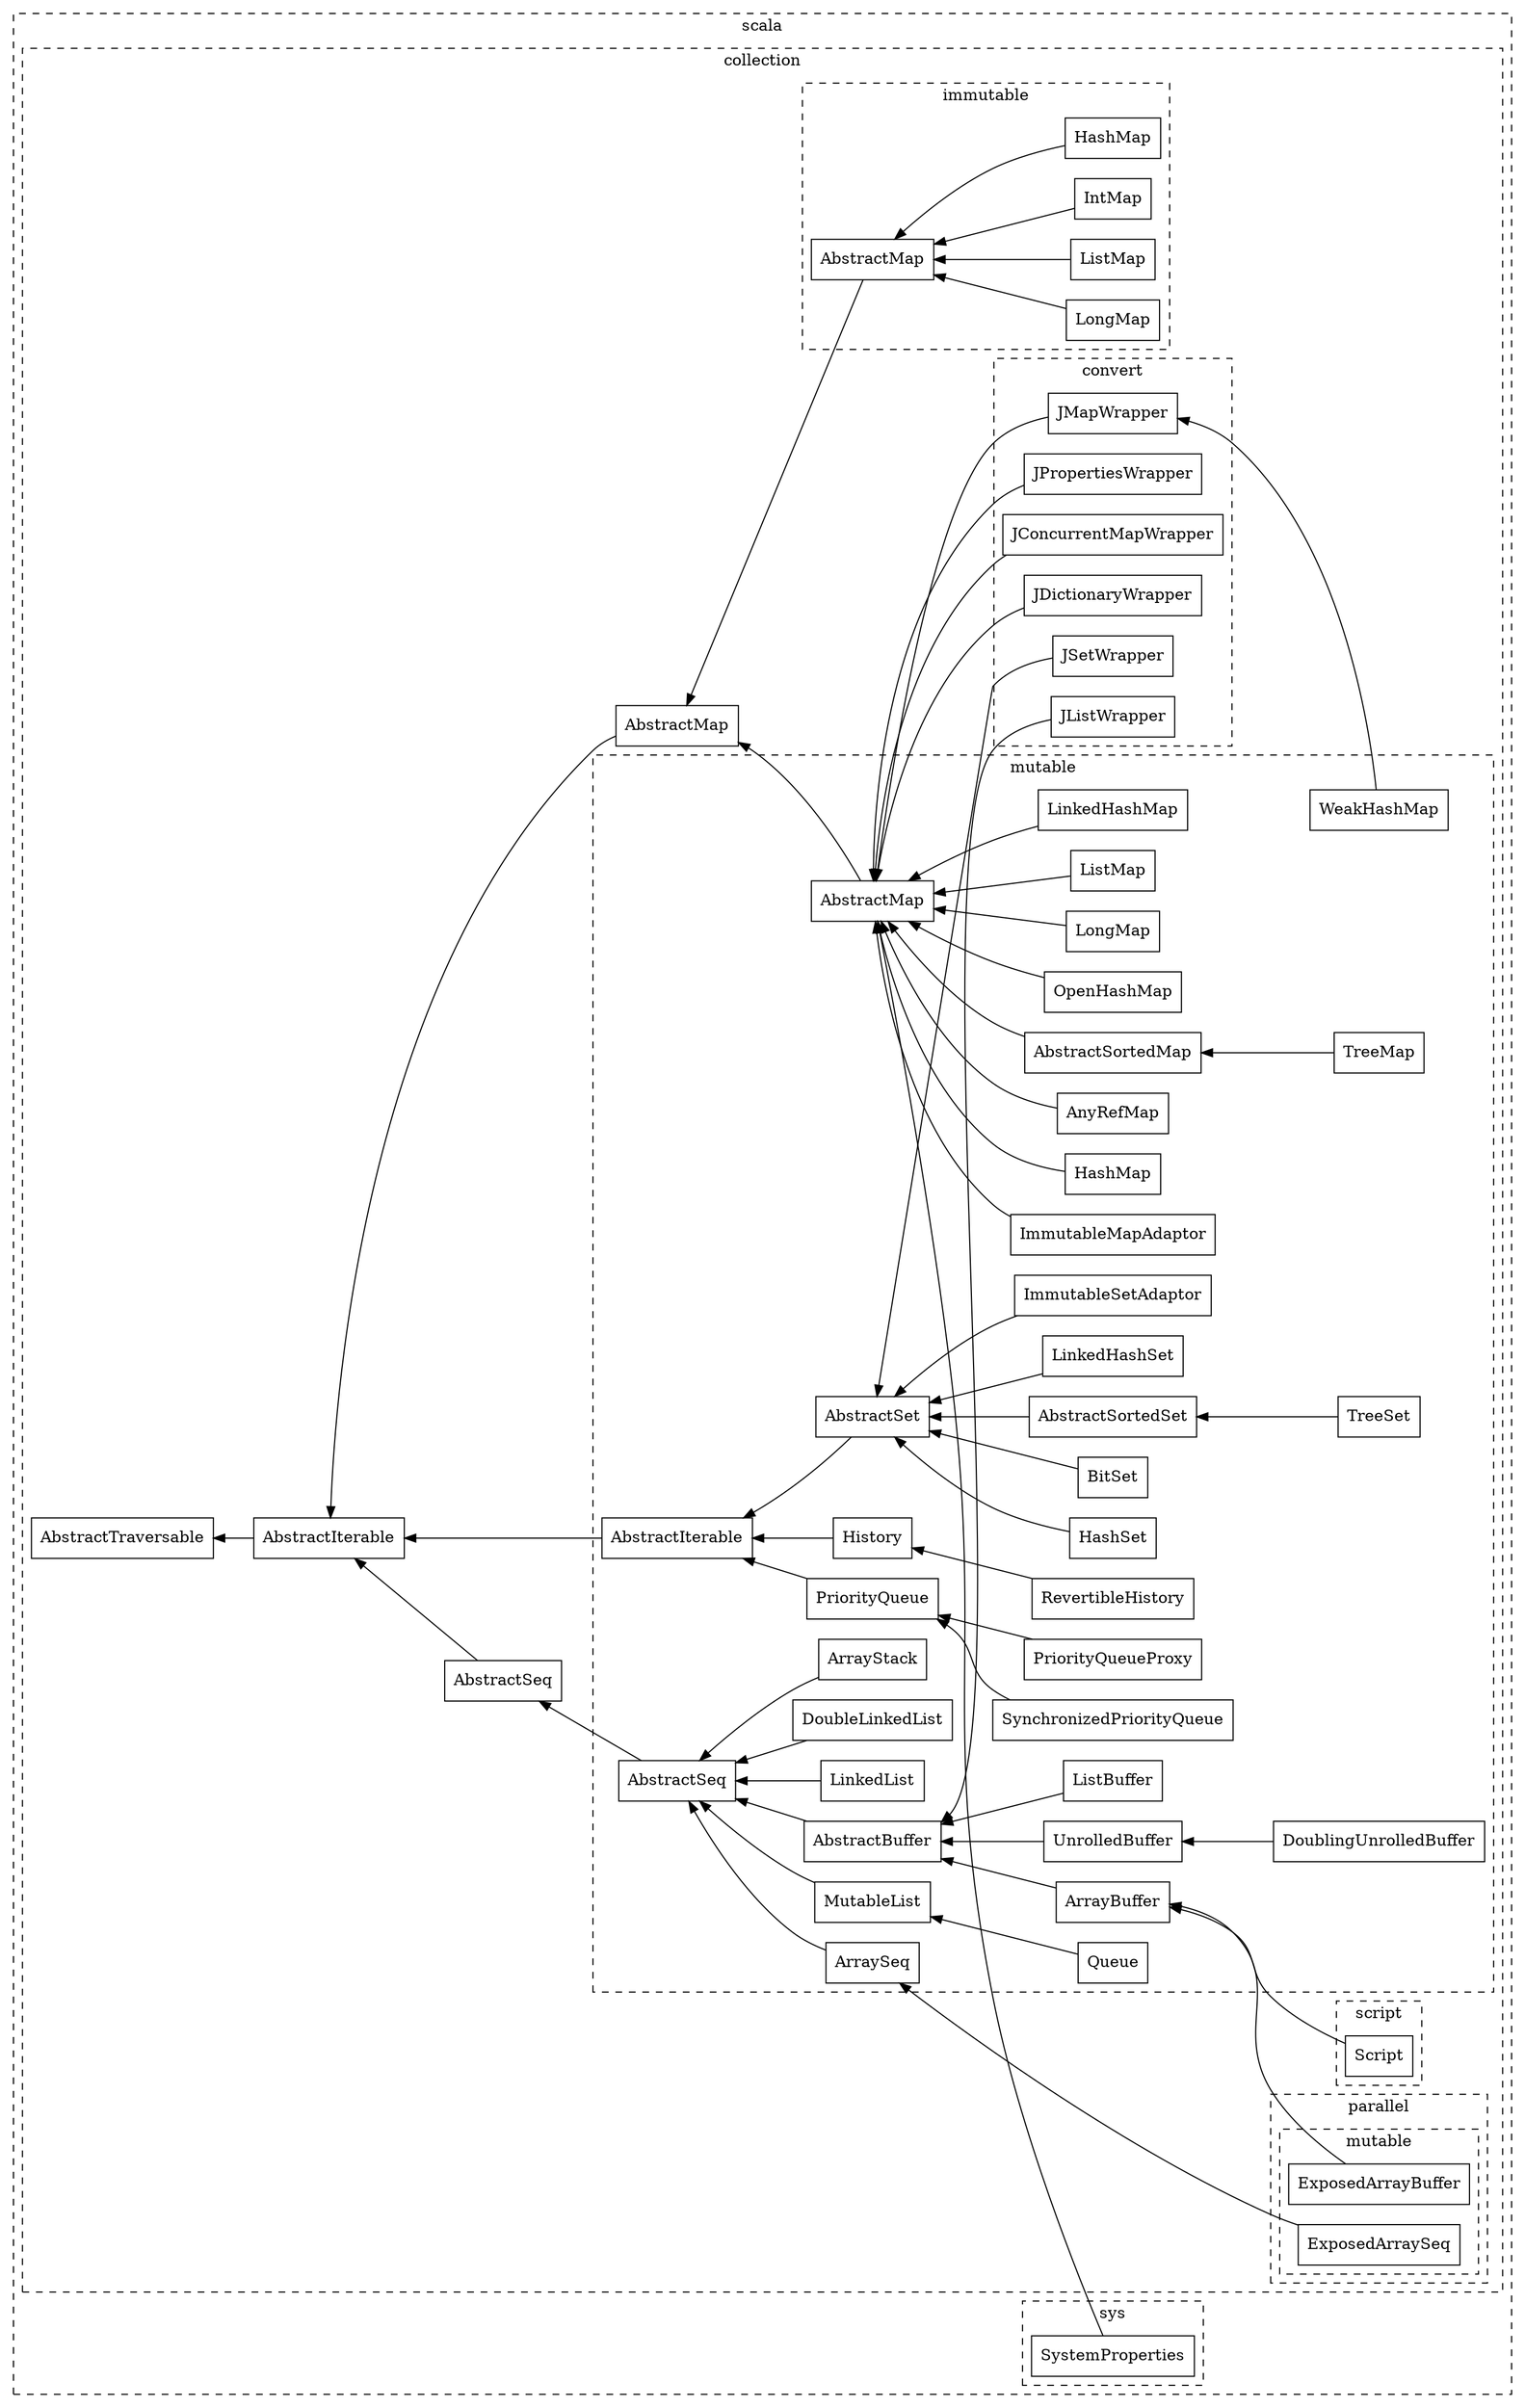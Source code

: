digraph {

    overlap = false
    edge [style=solid]
    splines = true
    rankdir = RL

    subgraph "cluster:scala" {

        label = "scala"
        style = "dashed"

        subgraph "cluster:collection" {

            label = "collection"
            style = "dashed"

            "scala.collection.AbstractTraversable"              [shape=box,label="AbstractTraversable"]
            "scala.collection.AbstractIterable"                 [shape=box,label="AbstractIterable"]
            "scala.collection.AbstractMap"                      [shape=box,label="AbstractMap"]
            "scala.collection.AbstractSeq"                      [shape=box,label="AbstractSeq"]

            subgraph "cluster:mutable" {

                label = "mutable"
                style = "dashed"

                "scala.collection.mutable.AbstractIterable"             [shape=box,label="AbstractIterable"]
                "scala.collection.mutable.AbstractSet"                  [shape=box,label="AbstractSet"]
                "scala.collection.mutable.AbstractSortedSet"            [shape=box,label="AbstractSortedSet"]
                "scala.collection.mutable.TreeSet"                      [shape=box,label="TreeSet"]
                "scala.collection.mutable.BitSet"                       [shape=box,label="BitSet"]
                "scala.collection.mutable.HashSet"                      [shape=box,label="HashSet"]
                "scala.collection.mutable.ImmutableSetAdaptor"          [shape=box,label="ImmutableSetAdaptor"]
                "scala.collection.mutable.LinkedHashSet"                [shape=box,label="LinkedHashSet"]
                "scala.collection.mutable.History"                      [shape=box,label="History"]
                "scala.collection.mutable.RevertibleHistory"            [shape=box,label="RevertibleHistory"]
                "scala.collection.mutable.PriorityQueue"                [shape=box,label="PriorityQueue"]
                "scala.collection.mutable.PriorityQueueProxy"           [shape=box,label="PriorityQueueProxy"]
                "scala.collection.mutable.SynchronizedPriorityQueue"    [shape=box,label="SynchronizedPriorityQueue"]
                "scala.collection.mutable.AbstractMap"                  [shape=box,label="AbstractMap"]
                "scala.collection.mutable.AbstractSortedMap"            [shape=box,label="AbstractSortedMap"]
                "scala.collection.mutable.TreeMap"                      [shape=box,label="TreeMap"]
                "scala.collection.mutable.AnyRefMap"                    [shape=box,label="AnyRefMap"]
                "scala.collection.mutable.HashMap"                      [shape=box,label="HashMap"]
                "scala.collection.mutable.ImmutableMapAdaptor"          [shape=box,label="ImmutableMapAdaptor"]
                "scala.collection.mutable.WeakHashMap"                  [shape=box,label="WeakHashMap"]
                "scala.collection.mutable.LinkedHashMap"                [shape=box,label="LinkedHashMap"]
                "scala.collection.mutable.ListMap"                      [shape=box,label="ListMap"]
                "scala.collection.mutable.LongMap"                      [shape=box,label="LongMap"]
                "scala.collection.mutable.OpenHashMap"                  [shape=box,label="OpenHashMap"]
                "scala.collection.mutable.AbstractSeq"                  [shape=box,label="AbstractSeq"]
                "scala.collection.mutable.AbstractBuffer"               [shape=box,label="AbstractBuffer"]
                "scala.collection.mutable.ArrayBuffer"                  [shape=box,label="ArrayBuffer"]
                "scala.collection.mutable.ListBuffer"                   [shape=box,label="ListBuffer"]
                "scala.collection.mutable.UnrolledBuffer"               [shape=box,label="UnrolledBuffer"]
                "scala.collection.mutable.DoublingUnrolledBuffer"       [shape=box,label="DoublingUnrolledBuffer"]
                "scala.collection.mutable.ArraySeq"                     [shape=box,label="ArraySeq"]
                "scala.collection.mutable.ArrayStack"                   [shape=box,label="ArrayStack"]
                "scala.collection.mutable.DoubleLinkedList"             [shape=box,label="DoubleLinkedList"]
                "scala.collection.mutable.LinkedList"                   [shape=box,label="LinkedList"]
                "scala.collection.mutable.MutableList"                  [shape=box,label="MutableList"]
                "scala.collection.mutable.Queue"                        [shape=box,label="Queue"]

                "scala.collection.mutable.AbstractSet"                  -> "scala.collection.mutable.AbstractIterable"
                "scala.collection.mutable.AbstractSortedSet"            -> "scala.collection.mutable.AbstractSet"
                "scala.collection.mutable.TreeSet"                      -> "scala.collection.mutable.AbstractSortedSet"
                "scala.collection.mutable.BitSet"                       -> "scala.collection.mutable.AbstractSet"
                "scala.collection.mutable.HashSet"                      -> "scala.collection.mutable.AbstractSet"
                "scala.collection.mutable.ImmutableSetAdaptor"          -> "scala.collection.mutable.AbstractSet"
                "scala.collection.mutable.LinkedHashSet"                -> "scala.collection.mutable.AbstractSet"
                "scala.collection.mutable.History"                      -> "scala.collection.mutable.AbstractIterable"
                "scala.collection.mutable.RevertibleHistory"            -> "scala.collection.mutable.History"
                "scala.collection.mutable.PriorityQueue"                -> "scala.collection.mutable.AbstractIterable"
                "scala.collection.mutable.PriorityQueueProxy"           -> "scala.collection.mutable.PriorityQueue"
                "scala.collection.mutable.SynchronizedPriorityQueue"    -> "scala.collection.mutable.PriorityQueue"
                "scala.collection.mutable.AbstractSortedMap"            -> "scala.collection.mutable.AbstractMap"
                "scala.collection.mutable.TreeMap"                      -> "scala.collection.mutable.AbstractSortedMap"
                "scala.collection.mutable.AnyRefMap"                    -> "scala.collection.mutable.AbstractMap"
                "scala.collection.mutable.HashMap"                      -> "scala.collection.mutable.AbstractMap"
                "scala.collection.mutable.ImmutableMapAdaptor"          -> "scala.collection.mutable.AbstractMap"
                "scala.collection.mutable.LinkedHashMap"                -> "scala.collection.mutable.AbstractMap"
                "scala.collection.mutable.ListMap"                      -> "scala.collection.mutable.AbstractMap"
                "scala.collection.mutable.LongMap"                      -> "scala.collection.mutable.AbstractMap"
                "scala.collection.mutable.OpenHashMap"                  -> "scala.collection.mutable.AbstractMap"
                "scala.collection.mutable.AbstractBuffer"               -> "scala.collection.mutable.AbstractSeq"
                "scala.collection.mutable.ArrayBuffer"                  -> "scala.collection.mutable.AbstractBuffer"
                "scala.collection.mutable.ListBuffer"                   -> "scala.collection.mutable.AbstractBuffer"
                "scala.collection.mutable.UnrolledBuffer"               -> "scala.collection.mutable.AbstractBuffer"
                "scala.collection.mutable.DoublingUnrolledBuffer"       -> "scala.collection.mutable.UnrolledBuffer"
                "scala.collection.mutable.ArraySeq"                     -> "scala.collection.mutable.AbstractSeq"
                "scala.collection.mutable.ArrayStack"                   -> "scala.collection.mutable.AbstractSeq"
                "scala.collection.mutable.DoubleLinkedList"             -> "scala.collection.mutable.AbstractSeq"
                "scala.collection.mutable.LinkedList"                   -> "scala.collection.mutable.AbstractSeq"
                "scala.collection.mutable.MutableList"                  -> "scala.collection.mutable.AbstractSeq"
                "scala.collection.mutable.Queue"                        -> "scala.collection.mutable.MutableList"
            }

            subgraph "cluster:convert" {

                label = "convert"
                style = "dashed"

                "scala.collection.convert.Wrappers.JSetWrapper"             [shape=box,label="JSetWrapper"]
                "scala.collection.convert.Wrappers.JConcurrentMapWrapper"   [shape=box,label="JConcurrentMapWrapper"]
                "scala.collection.convert.Wrappers.JDictionaryWrapper"      [shape=box,label="JDictionaryWrapper"]
                "scala.collection.convert.Wrappers.JMapWrapper"             [shape=box,label="JMapWrapper"]
                "scala.collection.convert.Wrappers.JPropertiesWrapper"      [shape=box,label="JPropertiesWrapper"]
                "scala.collection.convert.Wrappers.JListWrapper"            [shape=box,label="JListWrapper"]

            }

            subgraph "cluster:immutable" {

                label = "immutable"
                style = "dashed"

                "scala.collection.immutable.AbstractMap"        [shape=box,label="AbstractMap"]
                "scala.collection.immutable.HashMap"            [shape=box,label="HashMap"]
                "scala.collection.immutable.IntMap"             [shape=box,label="IntMap"]
                "scala.collection.immutable.ListMap"            [shape=box,label="ListMap"]
                "scala.collection.immutable.LongMap"            [shape=box,label="LongMap"]

                "scala.collection.immutable.HashMap"            -> "scala.collection.immutable.AbstractMap"
                "scala.collection.immutable.IntMap"             -> "scala.collection.immutable.AbstractMap"
                "scala.collection.immutable.ListMap"            -> "scala.collection.immutable.AbstractMap"
                "scala.collection.immutable.LongMap"            -> "scala.collection.immutable.AbstractMap"

            }

            subgraph "cluster:parallel" {

                label = "parallel"
                style = "dashed"

                subgraph "cluster:mutable" {

                    label = "mutable"
                    style = "dashed"

                    "scala.collection.parallel.mutable.ExposedArrayBuffer"  [shape=box,label="ExposedArrayBuffer"]
                    "scala.collection.parallel.mutable.ExposedArraySeq"     [shape=box,label="ExposedArraySeq"]

                }

            }

            subgraph "cluster:script" {

                label = "script"
                style = "dashed"

                "scala.collection.script.Script"        [shape=box,label="Script"]

            }

            "scala.collection.AbstractIterable"                         -> "scala.collection.AbstractTraversable"
            "scala.collection.mutable.AbstractIterable"                 -> "scala.collection.AbstractIterable"
            "scala.collection.convert.Wrappers.JSetWrapper"             -> "scala.collection.mutable.AbstractSet"
            "scala.collection.AbstractMap"                              -> "scala.collection.AbstractIterable"
            "scala.collection.immutable.AbstractMap"                    -> "scala.collection.AbstractMap"
            "scala.collection.mutable.AbstractMap"                      -> "scala.collection.AbstractMap"
            "scala.collection.convert.Wrappers.JConcurrentMapWrapper"   -> "scala.collection.mutable.AbstractMap"
            "scala.collection.convert.Wrappers.JDictionaryWrapper"      -> "scala.collection.mutable.AbstractMap"
            "scala.collection.convert.Wrappers.JMapWrapper"             -> "scala.collection.mutable.AbstractMap"
            "scala.collection.mutable.WeakHashMap"                      -> "scala.collection.convert.Wrappers.JMapWrapper"
            "scala.collection.convert.Wrappers.JPropertiesWrapper"      -> "scala.collection.mutable.AbstractMap"
            "scala.collection.AbstractSeq"                              -> "scala.collection.AbstractIterable"
            "scala.collection.mutable.AbstractSeq"                      -> "scala.collection.AbstractSeq"
            "scala.collection.parallel.mutable.ExposedArrayBuffer"      -> "scala.collection.mutable.ArrayBuffer"
            "scala.collection.script.Script"                            -> "scala.collection.mutable.ArrayBuffer"
            "scala.collection.convert.Wrappers.JListWrapper"            -> "scala.collection.mutable.AbstractBuffer"
            "scala.collection.parallel.mutable.ExposedArraySeq"      -> "scala.collection.mutable.ArraySeq"

        }


        subgraph "cluster:sys" {

            label = "sys"
            style = "dashed"

            "scala.sys.SystemProperties"        [shape=box,label="SystemProperties"]
        }

        "scala.sys.SystemProperties"            -> "scala.collection.mutable.AbstractMap"
    }

}
